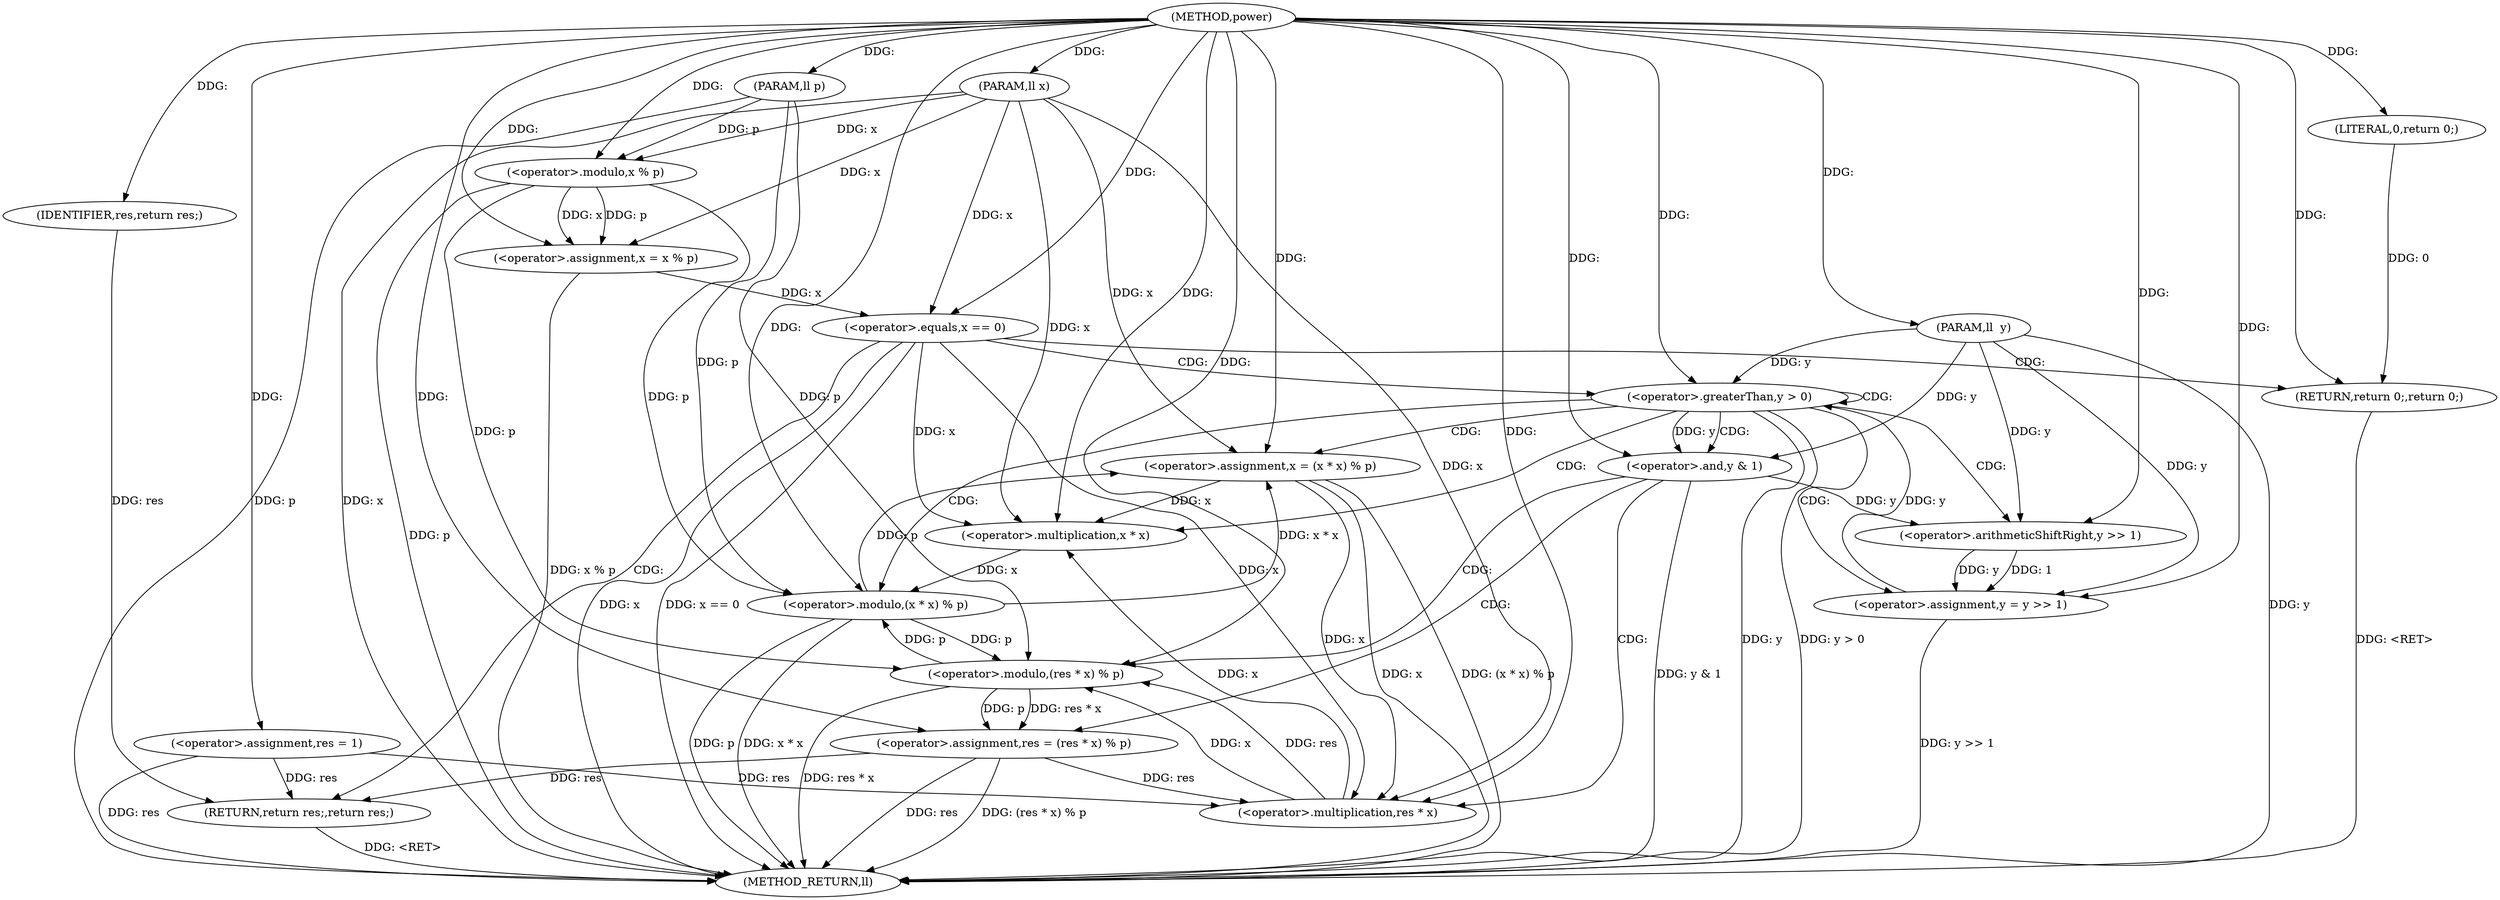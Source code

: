 digraph "power" {  
"1000203" [label = "(METHOD,power)" ]
"1000253" [label = "(METHOD_RETURN,ll)" ]
"1000204" [label = "(PARAM,ll x)" ]
"1000205" [label = "(PARAM,ll  y)" ]
"1000206" [label = "(PARAM,ll p)" ]
"1000209" [label = "(<operator>.assignment,res = 1)" ]
"1000212" [label = "(<operator>.assignment,x = x % p)" ]
"1000251" [label = "(RETURN,return res;,return res;)" ]
"1000218" [label = "(<operator>.equals,x == 0)" ]
"1000221" [label = "(RETURN,return 0;,return 0;)" ]
"1000224" [label = "(<operator>.greaterThan,y > 0)" ]
"1000252" [label = "(IDENTIFIER,res,return res;)" ]
"1000214" [label = "(<operator>.modulo,x % p)" ]
"1000222" [label = "(LITERAL,0,return 0;)" ]
"1000239" [label = "(<operator>.assignment,y = y >> 1)" ]
"1000244" [label = "(<operator>.assignment,x = (x * x) % p)" ]
"1000229" [label = "(<operator>.and,y & 1)" ]
"1000232" [label = "(<operator>.assignment,res = (res * x) % p)" ]
"1000241" [label = "(<operator>.arithmeticShiftRight,y >> 1)" ]
"1000246" [label = "(<operator>.modulo,(x * x) % p)" ]
"1000234" [label = "(<operator>.modulo,(res * x) % p)" ]
"1000247" [label = "(<operator>.multiplication,x * x)" ]
"1000235" [label = "(<operator>.multiplication,res * x)" ]
  "1000204" -> "1000253"  [ label = "DDG: x"] 
  "1000205" -> "1000253"  [ label = "DDG: y"] 
  "1000206" -> "1000253"  [ label = "DDG: p"] 
  "1000209" -> "1000253"  [ label = "DDG: res"] 
  "1000214" -> "1000253"  [ label = "DDG: p"] 
  "1000212" -> "1000253"  [ label = "DDG: x % p"] 
  "1000218" -> "1000253"  [ label = "DDG: x"] 
  "1000218" -> "1000253"  [ label = "DDG: x == 0"] 
  "1000224" -> "1000253"  [ label = "DDG: y"] 
  "1000224" -> "1000253"  [ label = "DDG: y > 0"] 
  "1000229" -> "1000253"  [ label = "DDG: y & 1"] 
  "1000232" -> "1000253"  [ label = "DDG: res"] 
  "1000234" -> "1000253"  [ label = "DDG: res * x"] 
  "1000232" -> "1000253"  [ label = "DDG: (res * x) % p"] 
  "1000239" -> "1000253"  [ label = "DDG: y >> 1"] 
  "1000244" -> "1000253"  [ label = "DDG: x"] 
  "1000246" -> "1000253"  [ label = "DDG: x * x"] 
  "1000246" -> "1000253"  [ label = "DDG: p"] 
  "1000244" -> "1000253"  [ label = "DDG: (x * x) % p"] 
  "1000221" -> "1000253"  [ label = "DDG: <RET>"] 
  "1000251" -> "1000253"  [ label = "DDG: <RET>"] 
  "1000203" -> "1000204"  [ label = "DDG: "] 
  "1000203" -> "1000205"  [ label = "DDG: "] 
  "1000203" -> "1000206"  [ label = "DDG: "] 
  "1000203" -> "1000209"  [ label = "DDG: "] 
  "1000214" -> "1000212"  [ label = "DDG: x"] 
  "1000214" -> "1000212"  [ label = "DDG: p"] 
  "1000252" -> "1000251"  [ label = "DDG: res"] 
  "1000209" -> "1000251"  [ label = "DDG: res"] 
  "1000232" -> "1000251"  [ label = "DDG: res"] 
  "1000204" -> "1000212"  [ label = "DDG: x"] 
  "1000203" -> "1000212"  [ label = "DDG: "] 
  "1000222" -> "1000221"  [ label = "DDG: 0"] 
  "1000203" -> "1000221"  [ label = "DDG: "] 
  "1000203" -> "1000252"  [ label = "DDG: "] 
  "1000204" -> "1000214"  [ label = "DDG: x"] 
  "1000203" -> "1000214"  [ label = "DDG: "] 
  "1000206" -> "1000214"  [ label = "DDG: p"] 
  "1000212" -> "1000218"  [ label = "DDG: x"] 
  "1000204" -> "1000218"  [ label = "DDG: x"] 
  "1000203" -> "1000218"  [ label = "DDG: "] 
  "1000203" -> "1000222"  [ label = "DDG: "] 
  "1000239" -> "1000224"  [ label = "DDG: y"] 
  "1000205" -> "1000224"  [ label = "DDG: y"] 
  "1000203" -> "1000224"  [ label = "DDG: "] 
  "1000241" -> "1000239"  [ label = "DDG: 1"] 
  "1000241" -> "1000239"  [ label = "DDG: y"] 
  "1000246" -> "1000244"  [ label = "DDG: x * x"] 
  "1000246" -> "1000244"  [ label = "DDG: p"] 
  "1000234" -> "1000232"  [ label = "DDG: res * x"] 
  "1000234" -> "1000232"  [ label = "DDG: p"] 
  "1000205" -> "1000239"  [ label = "DDG: y"] 
  "1000203" -> "1000239"  [ label = "DDG: "] 
  "1000204" -> "1000244"  [ label = "DDG: x"] 
  "1000203" -> "1000244"  [ label = "DDG: "] 
  "1000224" -> "1000229"  [ label = "DDG: y"] 
  "1000205" -> "1000229"  [ label = "DDG: y"] 
  "1000203" -> "1000229"  [ label = "DDG: "] 
  "1000203" -> "1000232"  [ label = "DDG: "] 
  "1000229" -> "1000241"  [ label = "DDG: y"] 
  "1000205" -> "1000241"  [ label = "DDG: y"] 
  "1000203" -> "1000241"  [ label = "DDG: "] 
  "1000247" -> "1000246"  [ label = "DDG: x"] 
  "1000214" -> "1000246"  [ label = "DDG: p"] 
  "1000234" -> "1000246"  [ label = "DDG: p"] 
  "1000206" -> "1000246"  [ label = "DDG: p"] 
  "1000203" -> "1000246"  [ label = "DDG: "] 
  "1000235" -> "1000234"  [ label = "DDG: res"] 
  "1000235" -> "1000234"  [ label = "DDG: x"] 
  "1000214" -> "1000234"  [ label = "DDG: p"] 
  "1000246" -> "1000234"  [ label = "DDG: p"] 
  "1000206" -> "1000234"  [ label = "DDG: p"] 
  "1000203" -> "1000234"  [ label = "DDG: "] 
  "1000218" -> "1000247"  [ label = "DDG: x"] 
  "1000235" -> "1000247"  [ label = "DDG: x"] 
  "1000244" -> "1000247"  [ label = "DDG: x"] 
  "1000204" -> "1000247"  [ label = "DDG: x"] 
  "1000203" -> "1000247"  [ label = "DDG: "] 
  "1000209" -> "1000235"  [ label = "DDG: res"] 
  "1000232" -> "1000235"  [ label = "DDG: res"] 
  "1000203" -> "1000235"  [ label = "DDG: "] 
  "1000218" -> "1000235"  [ label = "DDG: x"] 
  "1000244" -> "1000235"  [ label = "DDG: x"] 
  "1000204" -> "1000235"  [ label = "DDG: x"] 
  "1000218" -> "1000221"  [ label = "CDG: "] 
  "1000218" -> "1000224"  [ label = "CDG: "] 
  "1000218" -> "1000251"  [ label = "CDG: "] 
  "1000224" -> "1000247"  [ label = "CDG: "] 
  "1000224" -> "1000239"  [ label = "CDG: "] 
  "1000224" -> "1000246"  [ label = "CDG: "] 
  "1000224" -> "1000224"  [ label = "CDG: "] 
  "1000224" -> "1000241"  [ label = "CDG: "] 
  "1000224" -> "1000229"  [ label = "CDG: "] 
  "1000224" -> "1000244"  [ label = "CDG: "] 
  "1000229" -> "1000234"  [ label = "CDG: "] 
  "1000229" -> "1000235"  [ label = "CDG: "] 
  "1000229" -> "1000232"  [ label = "CDG: "] 
}
